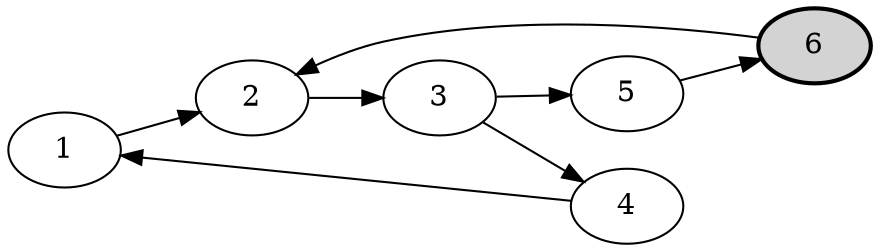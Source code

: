 digraph G {
rankdir="LR";
1 [
	# style="filled"
	pos="0,0!"
]
2 [
	# style="filled"
	pos="2,0!"
]
3 [
	# style="filled"
	pos="2,1!"
]
4 [
	# style="filled"
	pos="0.6,1!"
]
5 [
	# style="filled"
	pos="3.4,1!"
]
6 [
	style="filled"
	pos="4,0!"
	penwidth=2
]
1 -> 2
2 -> 3
3 -> 4
4 -> 1
3 -> 5
5 -> 6
6 -> 2
}

